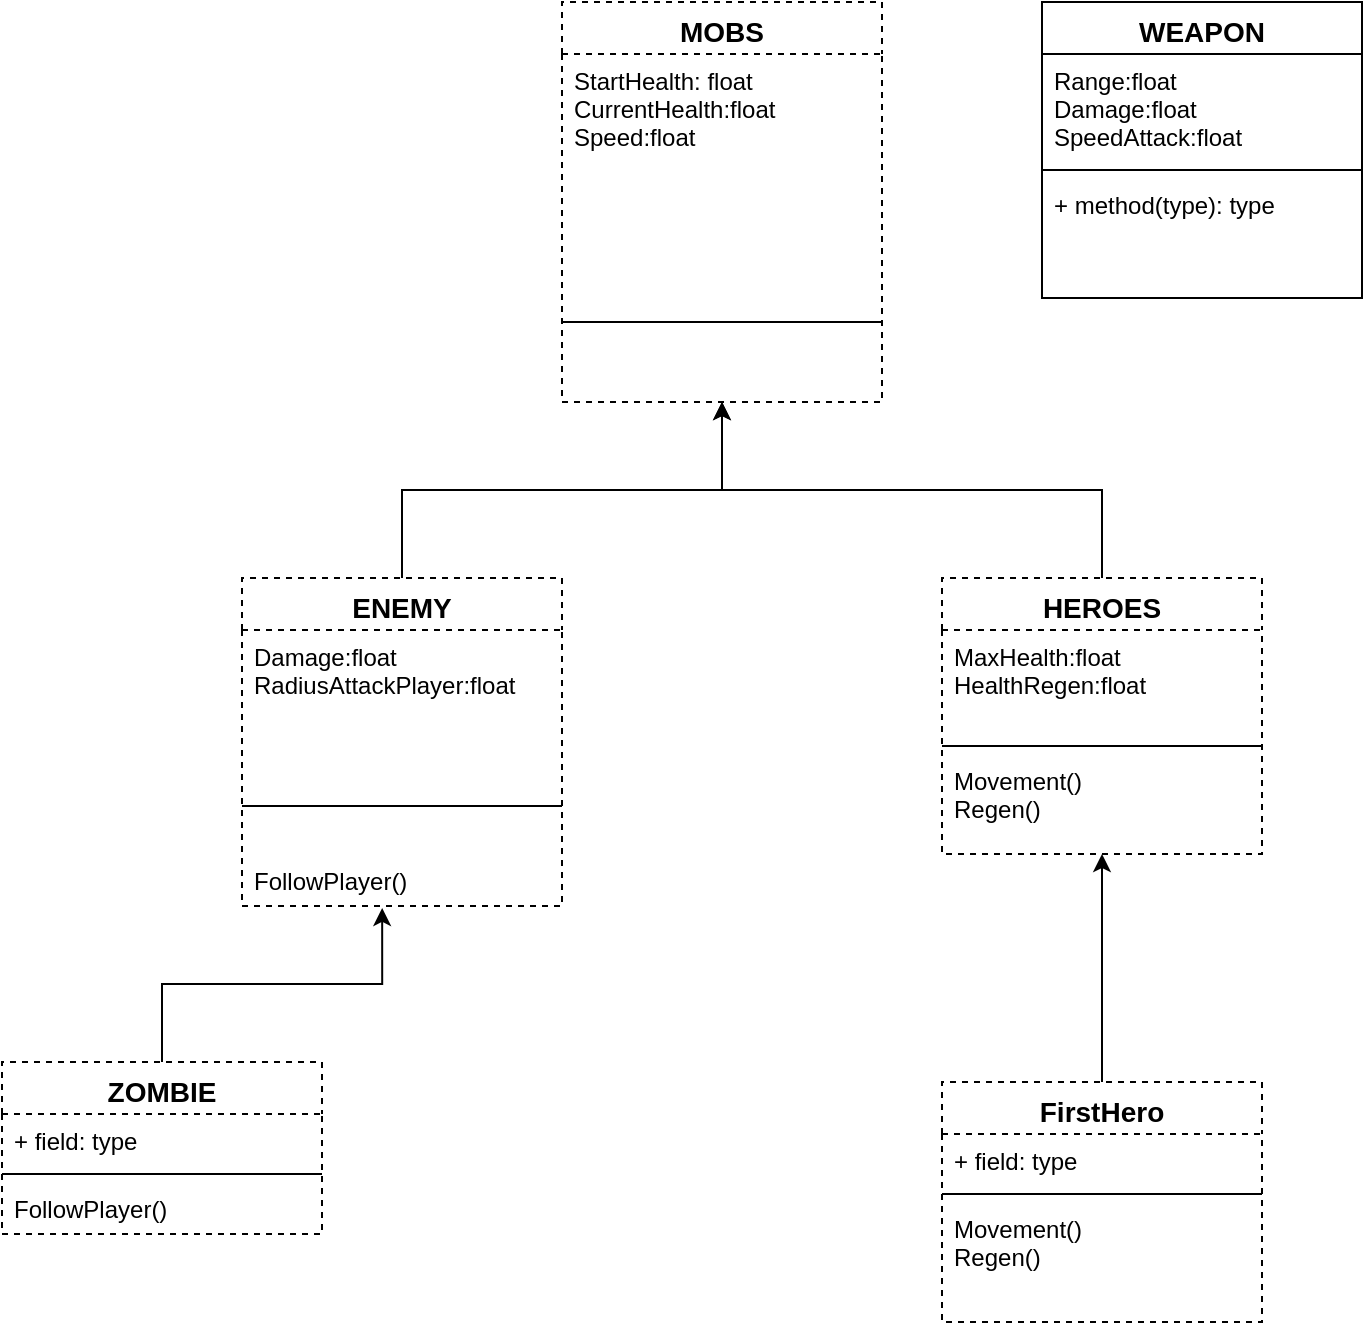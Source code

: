 <mxfile version="14.8.5" type="device"><diagram id="oBqlp7uRxQfVl909SLIY" name="Page-1"><mxGraphModel dx="1422" dy="794" grid="1" gridSize="10" guides="1" tooltips="1" connect="1" arrows="1" fold="1" page="1" pageScale="1" pageWidth="827" pageHeight="1169" math="0" shadow="0"><root><mxCell id="0"/><mxCell id="1" parent="0"/><mxCell id="hX9ysP45Y41gCrbWm-2O-40" value="MOBS" style="swimlane;fontStyle=1;align=center;verticalAlign=top;childLayout=stackLayout;horizontal=1;startSize=26;horizontalStack=0;resizeParent=1;resizeParentMax=0;resizeLast=0;collapsible=1;marginBottom=0;dashed=1;fontColor=#000000;strokeColor=#000000;strokeWidth=1;fillColor=none;fontSize=14;" parent="1" vertex="1"><mxGeometry x="290" y="120" width="160" height="200" as="geometry"/></mxCell><mxCell id="hX9ysP45Y41gCrbWm-2O-41" value="StartHealth: float&#10;CurrentHealth:float&#10;Speed:float" style="text;strokeColor=none;fillColor=none;align=left;verticalAlign=top;spacingLeft=4;spacingRight=4;overflow=hidden;rotatable=0;points=[[0,0.5],[1,0.5]];portConstraint=eastwest;" parent="hX9ysP45Y41gCrbWm-2O-40" vertex="1"><mxGeometry y="26" width="160" height="94" as="geometry"/></mxCell><mxCell id="hX9ysP45Y41gCrbWm-2O-42" value="" style="line;strokeWidth=1;fillColor=none;align=left;verticalAlign=middle;spacingTop=-1;spacingLeft=3;spacingRight=3;rotatable=0;labelPosition=right;points=[];portConstraint=eastwest;" parent="hX9ysP45Y41gCrbWm-2O-40" vertex="1"><mxGeometry y="120" width="160" height="80" as="geometry"/></mxCell><mxCell id="hX9ysP45Y41gCrbWm-2O-60" style="edgeStyle=orthogonalEdgeStyle;rounded=0;orthogonalLoop=1;jettySize=auto;html=1;entryX=0.5;entryY=1;entryDx=0;entryDy=0;fontSize=14;fontColor=#000000;" parent="1" source="hX9ysP45Y41gCrbWm-2O-44" target="hX9ysP45Y41gCrbWm-2O-40" edge="1"><mxGeometry relative="1" as="geometry"/></mxCell><mxCell id="hX9ysP45Y41gCrbWm-2O-44" value="ENEMY" style="swimlane;fontStyle=1;align=center;verticalAlign=top;childLayout=stackLayout;horizontal=1;startSize=26;horizontalStack=0;resizeParent=1;resizeParentMax=0;resizeLast=0;collapsible=1;marginBottom=0;dashed=1;fontSize=14;fontColor=#000000;strokeColor=#000000;strokeWidth=1;fillColor=none;" parent="1" vertex="1"><mxGeometry x="130" y="408" width="160" height="164" as="geometry"/></mxCell><mxCell id="hX9ysP45Y41gCrbWm-2O-45" value="Damage:float&#10;RadiusAttackPlayer:float" style="text;strokeColor=none;fillColor=none;align=left;verticalAlign=top;spacingLeft=4;spacingRight=4;overflow=hidden;rotatable=0;points=[[0,0.5],[1,0.5]];portConstraint=eastwest;" parent="hX9ysP45Y41gCrbWm-2O-44" vertex="1"><mxGeometry y="26" width="160" height="64" as="geometry"/></mxCell><mxCell id="hX9ysP45Y41gCrbWm-2O-46" value="" style="line;strokeWidth=1;fillColor=none;align=left;verticalAlign=middle;spacingTop=-1;spacingLeft=3;spacingRight=3;rotatable=0;labelPosition=right;points=[];portConstraint=eastwest;" parent="hX9ysP45Y41gCrbWm-2O-44" vertex="1"><mxGeometry y="90" width="160" height="48" as="geometry"/></mxCell><mxCell id="hX9ysP45Y41gCrbWm-2O-47" value="FollowPlayer()&#10;" style="text;strokeColor=none;fillColor=none;align=left;verticalAlign=top;spacingLeft=4;spacingRight=4;overflow=hidden;rotatable=0;points=[[0,0.5],[1,0.5]];portConstraint=eastwest;" parent="hX9ysP45Y41gCrbWm-2O-44" vertex="1"><mxGeometry y="138" width="160" height="26" as="geometry"/></mxCell><mxCell id="hX9ysP45Y41gCrbWm-2O-61" style="edgeStyle=orthogonalEdgeStyle;rounded=0;orthogonalLoop=1;jettySize=auto;html=1;exitX=0.5;exitY=0;exitDx=0;exitDy=0;entryX=0.5;entryY=1;entryDx=0;entryDy=0;fontSize=14;fontColor=#000000;" parent="1" source="hX9ysP45Y41gCrbWm-2O-52" target="hX9ysP45Y41gCrbWm-2O-40" edge="1"><mxGeometry relative="1" as="geometry"/></mxCell><mxCell id="hX9ysP45Y41gCrbWm-2O-52" value="HEROES" style="swimlane;fontStyle=1;align=center;verticalAlign=top;childLayout=stackLayout;horizontal=1;startSize=26;horizontalStack=0;resizeParent=1;resizeParentMax=0;resizeLast=0;collapsible=1;marginBottom=0;dashed=1;fontSize=14;fontColor=#000000;strokeColor=#000000;strokeWidth=1;fillColor=none;" parent="1" vertex="1"><mxGeometry x="480" y="408" width="160" height="138" as="geometry"/></mxCell><mxCell id="hX9ysP45Y41gCrbWm-2O-53" value="MaxHealth:float&#10;HealthRegen:float" style="text;strokeColor=none;fillColor=none;align=left;verticalAlign=top;spacingLeft=4;spacingRight=4;overflow=hidden;rotatable=0;points=[[0,0.5],[1,0.5]];portConstraint=eastwest;" parent="hX9ysP45Y41gCrbWm-2O-52" vertex="1"><mxGeometry y="26" width="160" height="54" as="geometry"/></mxCell><mxCell id="hX9ysP45Y41gCrbWm-2O-54" value="" style="line;strokeWidth=1;fillColor=none;align=left;verticalAlign=middle;spacingTop=-1;spacingLeft=3;spacingRight=3;rotatable=0;labelPosition=right;points=[];portConstraint=eastwest;" parent="hX9ysP45Y41gCrbWm-2O-52" vertex="1"><mxGeometry y="80" width="160" height="8" as="geometry"/></mxCell><mxCell id="hX9ysP45Y41gCrbWm-2O-55" value="Movement()&#10;Regen()" style="text;strokeColor=none;fillColor=none;align=left;verticalAlign=top;spacingLeft=4;spacingRight=4;overflow=hidden;rotatable=0;points=[[0,0.5],[1,0.5]];portConstraint=eastwest;" parent="hX9ysP45Y41gCrbWm-2O-52" vertex="1"><mxGeometry y="88" width="160" height="50" as="geometry"/></mxCell><mxCell id="hX9ysP45Y41gCrbWm-2O-63" style="edgeStyle=orthogonalEdgeStyle;rounded=0;orthogonalLoop=1;jettySize=auto;html=1;entryX=0.438;entryY=1.038;entryDx=0;entryDy=0;entryPerimeter=0;fontSize=14;fontColor=#000000;endArrow=classic;endFill=1;" parent="1" source="hX9ysP45Y41gCrbWm-2O-56" target="hX9ysP45Y41gCrbWm-2O-47" edge="1"><mxGeometry relative="1" as="geometry"/></mxCell><mxCell id="hX9ysP45Y41gCrbWm-2O-56" value="ZOMBIE" style="swimlane;fontStyle=1;align=center;verticalAlign=top;childLayout=stackLayout;horizontal=1;startSize=26;horizontalStack=0;resizeParent=1;resizeParentMax=0;resizeLast=0;collapsible=1;marginBottom=0;dashed=1;fontSize=14;fontColor=#000000;strokeColor=#000000;strokeWidth=1;fillColor=none;" parent="1" vertex="1"><mxGeometry x="10" y="650" width="160" height="86" as="geometry"/></mxCell><mxCell id="hX9ysP45Y41gCrbWm-2O-57" value="+ field: type" style="text;strokeColor=none;fillColor=none;align=left;verticalAlign=top;spacingLeft=4;spacingRight=4;overflow=hidden;rotatable=0;points=[[0,0.5],[1,0.5]];portConstraint=eastwest;" parent="hX9ysP45Y41gCrbWm-2O-56" vertex="1"><mxGeometry y="26" width="160" height="26" as="geometry"/></mxCell><mxCell id="hX9ysP45Y41gCrbWm-2O-58" value="" style="line;strokeWidth=1;fillColor=none;align=left;verticalAlign=middle;spacingTop=-1;spacingLeft=3;spacingRight=3;rotatable=0;labelPosition=right;points=[];portConstraint=eastwest;" parent="hX9ysP45Y41gCrbWm-2O-56" vertex="1"><mxGeometry y="52" width="160" height="8" as="geometry"/></mxCell><mxCell id="hX9ysP45Y41gCrbWm-2O-59" value="FollowPlayer()&#10;" style="text;strokeColor=none;fillColor=none;align=left;verticalAlign=top;spacingLeft=4;spacingRight=4;overflow=hidden;rotatable=0;points=[[0,0.5],[1,0.5]];portConstraint=eastwest;" parent="hX9ysP45Y41gCrbWm-2O-56" vertex="1"><mxGeometry y="60" width="160" height="26" as="geometry"/></mxCell><mxCell id="hX9ysP45Y41gCrbWm-2O-71" style="edgeStyle=orthogonalEdgeStyle;rounded=0;orthogonalLoop=1;jettySize=auto;html=1;entryX=0.5;entryY=1;entryDx=0;entryDy=0;entryPerimeter=0;fontSize=14;fontColor=#000000;endArrow=classic;endFill=1;" parent="1" source="hX9ysP45Y41gCrbWm-2O-64" target="hX9ysP45Y41gCrbWm-2O-55" edge="1"><mxGeometry relative="1" as="geometry"/></mxCell><mxCell id="hX9ysP45Y41gCrbWm-2O-64" value="FirstHero" style="swimlane;fontStyle=1;align=center;verticalAlign=top;childLayout=stackLayout;horizontal=1;startSize=26;horizontalStack=0;resizeParent=1;resizeParentMax=0;resizeLast=0;collapsible=1;marginBottom=0;dashed=1;fontSize=14;fontColor=#000000;strokeColor=#000000;strokeWidth=1;fillColor=none;" parent="1" vertex="1"><mxGeometry x="480" y="660" width="160" height="120" as="geometry"/></mxCell><mxCell id="hX9ysP45Y41gCrbWm-2O-65" value="+ field: type" style="text;strokeColor=none;fillColor=none;align=left;verticalAlign=top;spacingLeft=4;spacingRight=4;overflow=hidden;rotatable=0;points=[[0,0.5],[1,0.5]];portConstraint=eastwest;" parent="hX9ysP45Y41gCrbWm-2O-64" vertex="1"><mxGeometry y="26" width="160" height="26" as="geometry"/></mxCell><mxCell id="hX9ysP45Y41gCrbWm-2O-66" value="" style="line;strokeWidth=1;fillColor=none;align=left;verticalAlign=middle;spacingTop=-1;spacingLeft=3;spacingRight=3;rotatable=0;labelPosition=right;points=[];portConstraint=eastwest;" parent="hX9ysP45Y41gCrbWm-2O-64" vertex="1"><mxGeometry y="52" width="160" height="8" as="geometry"/></mxCell><mxCell id="hX9ysP45Y41gCrbWm-2O-67" value="Movement()&#10;Regen()&#10;&#10;" style="text;strokeColor=none;fillColor=none;align=left;verticalAlign=top;spacingLeft=4;spacingRight=4;overflow=hidden;rotatable=0;points=[[0,0.5],[1,0.5]];portConstraint=eastwest;" parent="hX9ysP45Y41gCrbWm-2O-64" vertex="1"><mxGeometry y="60" width="160" height="60" as="geometry"/></mxCell><mxCell id="O6iJ5a6vcxKJWBtoyYpZ-1" value="WEAPON&#10;" style="swimlane;fontStyle=1;align=center;verticalAlign=top;childLayout=stackLayout;horizontal=1;startSize=26;horizontalStack=0;resizeParent=1;resizeParentMax=0;resizeLast=0;collapsible=1;marginBottom=0;fontSize=14;" parent="1" vertex="1"><mxGeometry x="530" y="120" width="160" height="148" as="geometry"/></mxCell><mxCell id="O6iJ5a6vcxKJWBtoyYpZ-2" value="Range:float&#10;Damage:float&#10;SpeedAttack:float&#10;" style="text;strokeColor=none;fillColor=none;align=left;verticalAlign=top;spacingLeft=4;spacingRight=4;overflow=hidden;rotatable=0;points=[[0,0.5],[1,0.5]];portConstraint=eastwest;" parent="O6iJ5a6vcxKJWBtoyYpZ-1" vertex="1"><mxGeometry y="26" width="160" height="54" as="geometry"/></mxCell><mxCell id="O6iJ5a6vcxKJWBtoyYpZ-3" value="" style="line;strokeWidth=1;fillColor=none;align=left;verticalAlign=middle;spacingTop=-1;spacingLeft=3;spacingRight=3;rotatable=0;labelPosition=right;points=[];portConstraint=eastwest;" parent="O6iJ5a6vcxKJWBtoyYpZ-1" vertex="1"><mxGeometry y="80" width="160" height="8" as="geometry"/></mxCell><mxCell id="O6iJ5a6vcxKJWBtoyYpZ-4" value="+ method(type): type" style="text;strokeColor=none;fillColor=none;align=left;verticalAlign=top;spacingLeft=4;spacingRight=4;overflow=hidden;rotatable=0;points=[[0,0.5],[1,0.5]];portConstraint=eastwest;" parent="O6iJ5a6vcxKJWBtoyYpZ-1" vertex="1"><mxGeometry y="88" width="160" height="60" as="geometry"/></mxCell></root></mxGraphModel></diagram></mxfile>